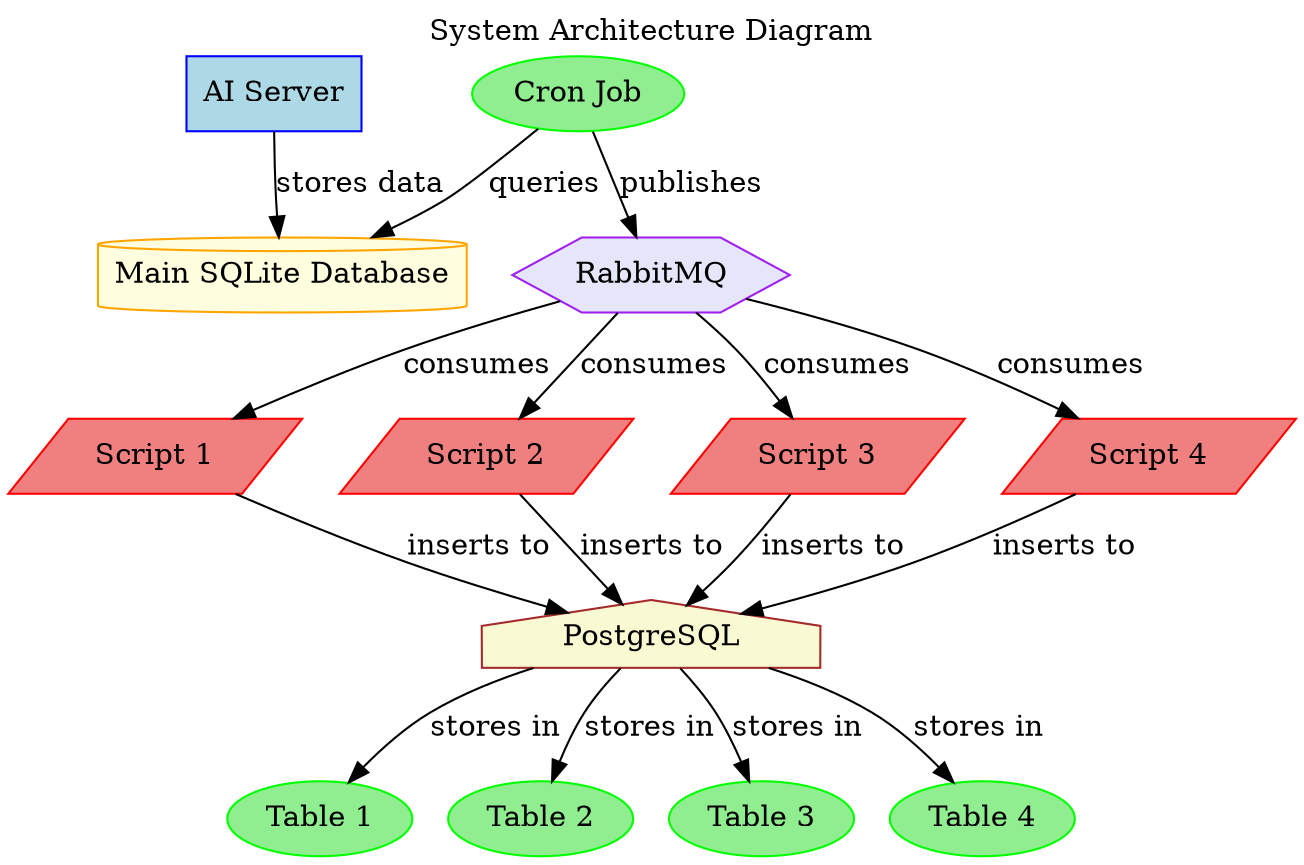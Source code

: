 digraph G {
    // Add a title
    label = "System Architecture Diagram";
    labelloc = "t"; // Place the label at the top
    labeljust = "c"; // Center the label

    // Define node shapes and colors
    AI_SERVER [shape=box, color=blue, style=filled, fillcolor=lightblue, label="AI Server"];
    SQLite_DB [shape=cylinder, color=orange, style=filled, fillcolor=lightyellow, label="Main SQLite Database"];
    Cron_Job [shape=ellipse, color=green, style=filled, fillcolor=lightgreen, label="Cron Job"];
    RabbitMQ [shape=hexagon, color=purple, style=filled, fillcolor=lavender, label="RabbitMQ"];
    Script_1 [shape=parallelogram, color=red, style=filled, fillcolor=lightcoral, label="Script 1"];
    Script_2 [shape=parallelogram, color=red, style=filled, fillcolor=lightcoral, label="Script 2"];
    Script_3 [shape=parallelogram, color=red, style=filled, fillcolor=lightcoral, label="Script 3"];
    Script_4 [shape=parallelogram, color=red, style=filled, fillcolor=lightcoral, label="Script 4"];
    PGSQL [shape=house, color=brown, style=filled, fillcolor=lightgoldenrodyellow, label="PostgreSQL"];
    table_1 [shape=ellipse, color=green, style=filled, fillcolor=lightgreen, label="Table 1"];
    table_2 [shape=ellipse, color=green, style=filled, fillcolor=lightgreen, label="Table 2"];
    table_3 [shape=ellipse, color=green, style=filled, fillcolor=lightgreen, label="Table 3"];
    table_4 [shape=ellipse, color=green, style=filled, fillcolor=lightgreen, label="Table 4"];

    // Define edges to show data flow
    AI_SERVER -> SQLite_DB [label="stores data"];
    Cron_Job -> SQLite_DB [label="queries"];
    Cron_Job -> RabbitMQ [label="publishes"];
    RabbitMQ -> Script_1 [label="consumes"];
    RabbitMQ -> Script_2 [label="consumes"];
    RabbitMQ -> Script_3 [label="consumes"];
    RabbitMQ -> Script_4 [label="consumes"];
    Script_1 -> PGSQL [label="inserts to"];
    Script_2 -> PGSQL [label="inserts to"];
    Script_3 -> PGSQL [label="inserts to"];
    Script_4 -> PGSQL [label="inserts to"];
    PGSQL -> table_1 [label="stores in"];
    PGSQL -> table_2 [label="stores in"];
    PGSQL -> table_3 [label="stores in"];
    PGSQL -> table_4 [label="stores in"];

    // Optional: Rank the nodes for better visualization
    { rank=same; Script_1; Script_2; Script_3; Script_4; }
}